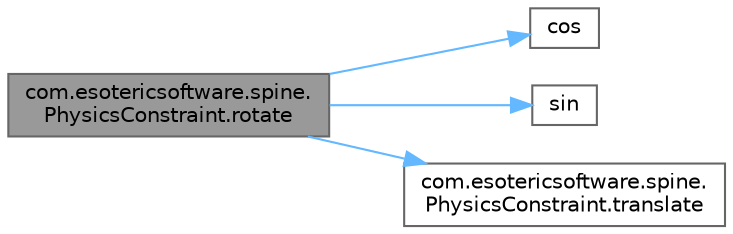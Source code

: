 digraph "com.esotericsoftware.spine.PhysicsConstraint.rotate"
{
 // LATEX_PDF_SIZE
  bgcolor="transparent";
  edge [fontname=Helvetica,fontsize=10,labelfontname=Helvetica,labelfontsize=10];
  node [fontname=Helvetica,fontsize=10,shape=box,height=0.2,width=0.4];
  rankdir="LR";
  Node1 [id="Node000001",label="com.esotericsoftware.spine.\lPhysicsConstraint.rotate",height=0.2,width=0.4,color="gray40", fillcolor="grey60", style="filled", fontcolor="black",tooltip=" "];
  Node1 -> Node2 [id="edge1_Node000001_Node000002",color="steelblue1",style="solid",tooltip=" "];
  Node2 [id="Node000002",label="cos",height=0.2,width=0.4,color="grey40", fillcolor="white", style="filled",URL="$_array_cwise_unary_ops_8h.html#a92b03396990b0e9eea0731aa406e31a4",tooltip=" "];
  Node1 -> Node3 [id="edge2_Node000001_Node000003",color="steelblue1",style="solid",tooltip=" "];
  Node3 [id="Node000003",label="sin",height=0.2,width=0.4,color="grey40", fillcolor="white", style="filled",URL="$_array_cwise_unary_ops_8h.html#a9cfb0ea58bd813510a9e2db18a5e49f0",tooltip=" "];
  Node1 -> Node4 [id="edge3_Node000001_Node000004",color="steelblue1",style="solid",tooltip=" "];
  Node4 [id="Node000004",label="com.esotericsoftware.spine.\lPhysicsConstraint.translate",height=0.2,width=0.4,color="grey40", fillcolor="white", style="filled",URL="$classcom_1_1esotericsoftware_1_1spine_1_1_physics_constraint.html#a4a7336c2dfc6be3c5f1685ce6c828df4",tooltip=" "];
}
